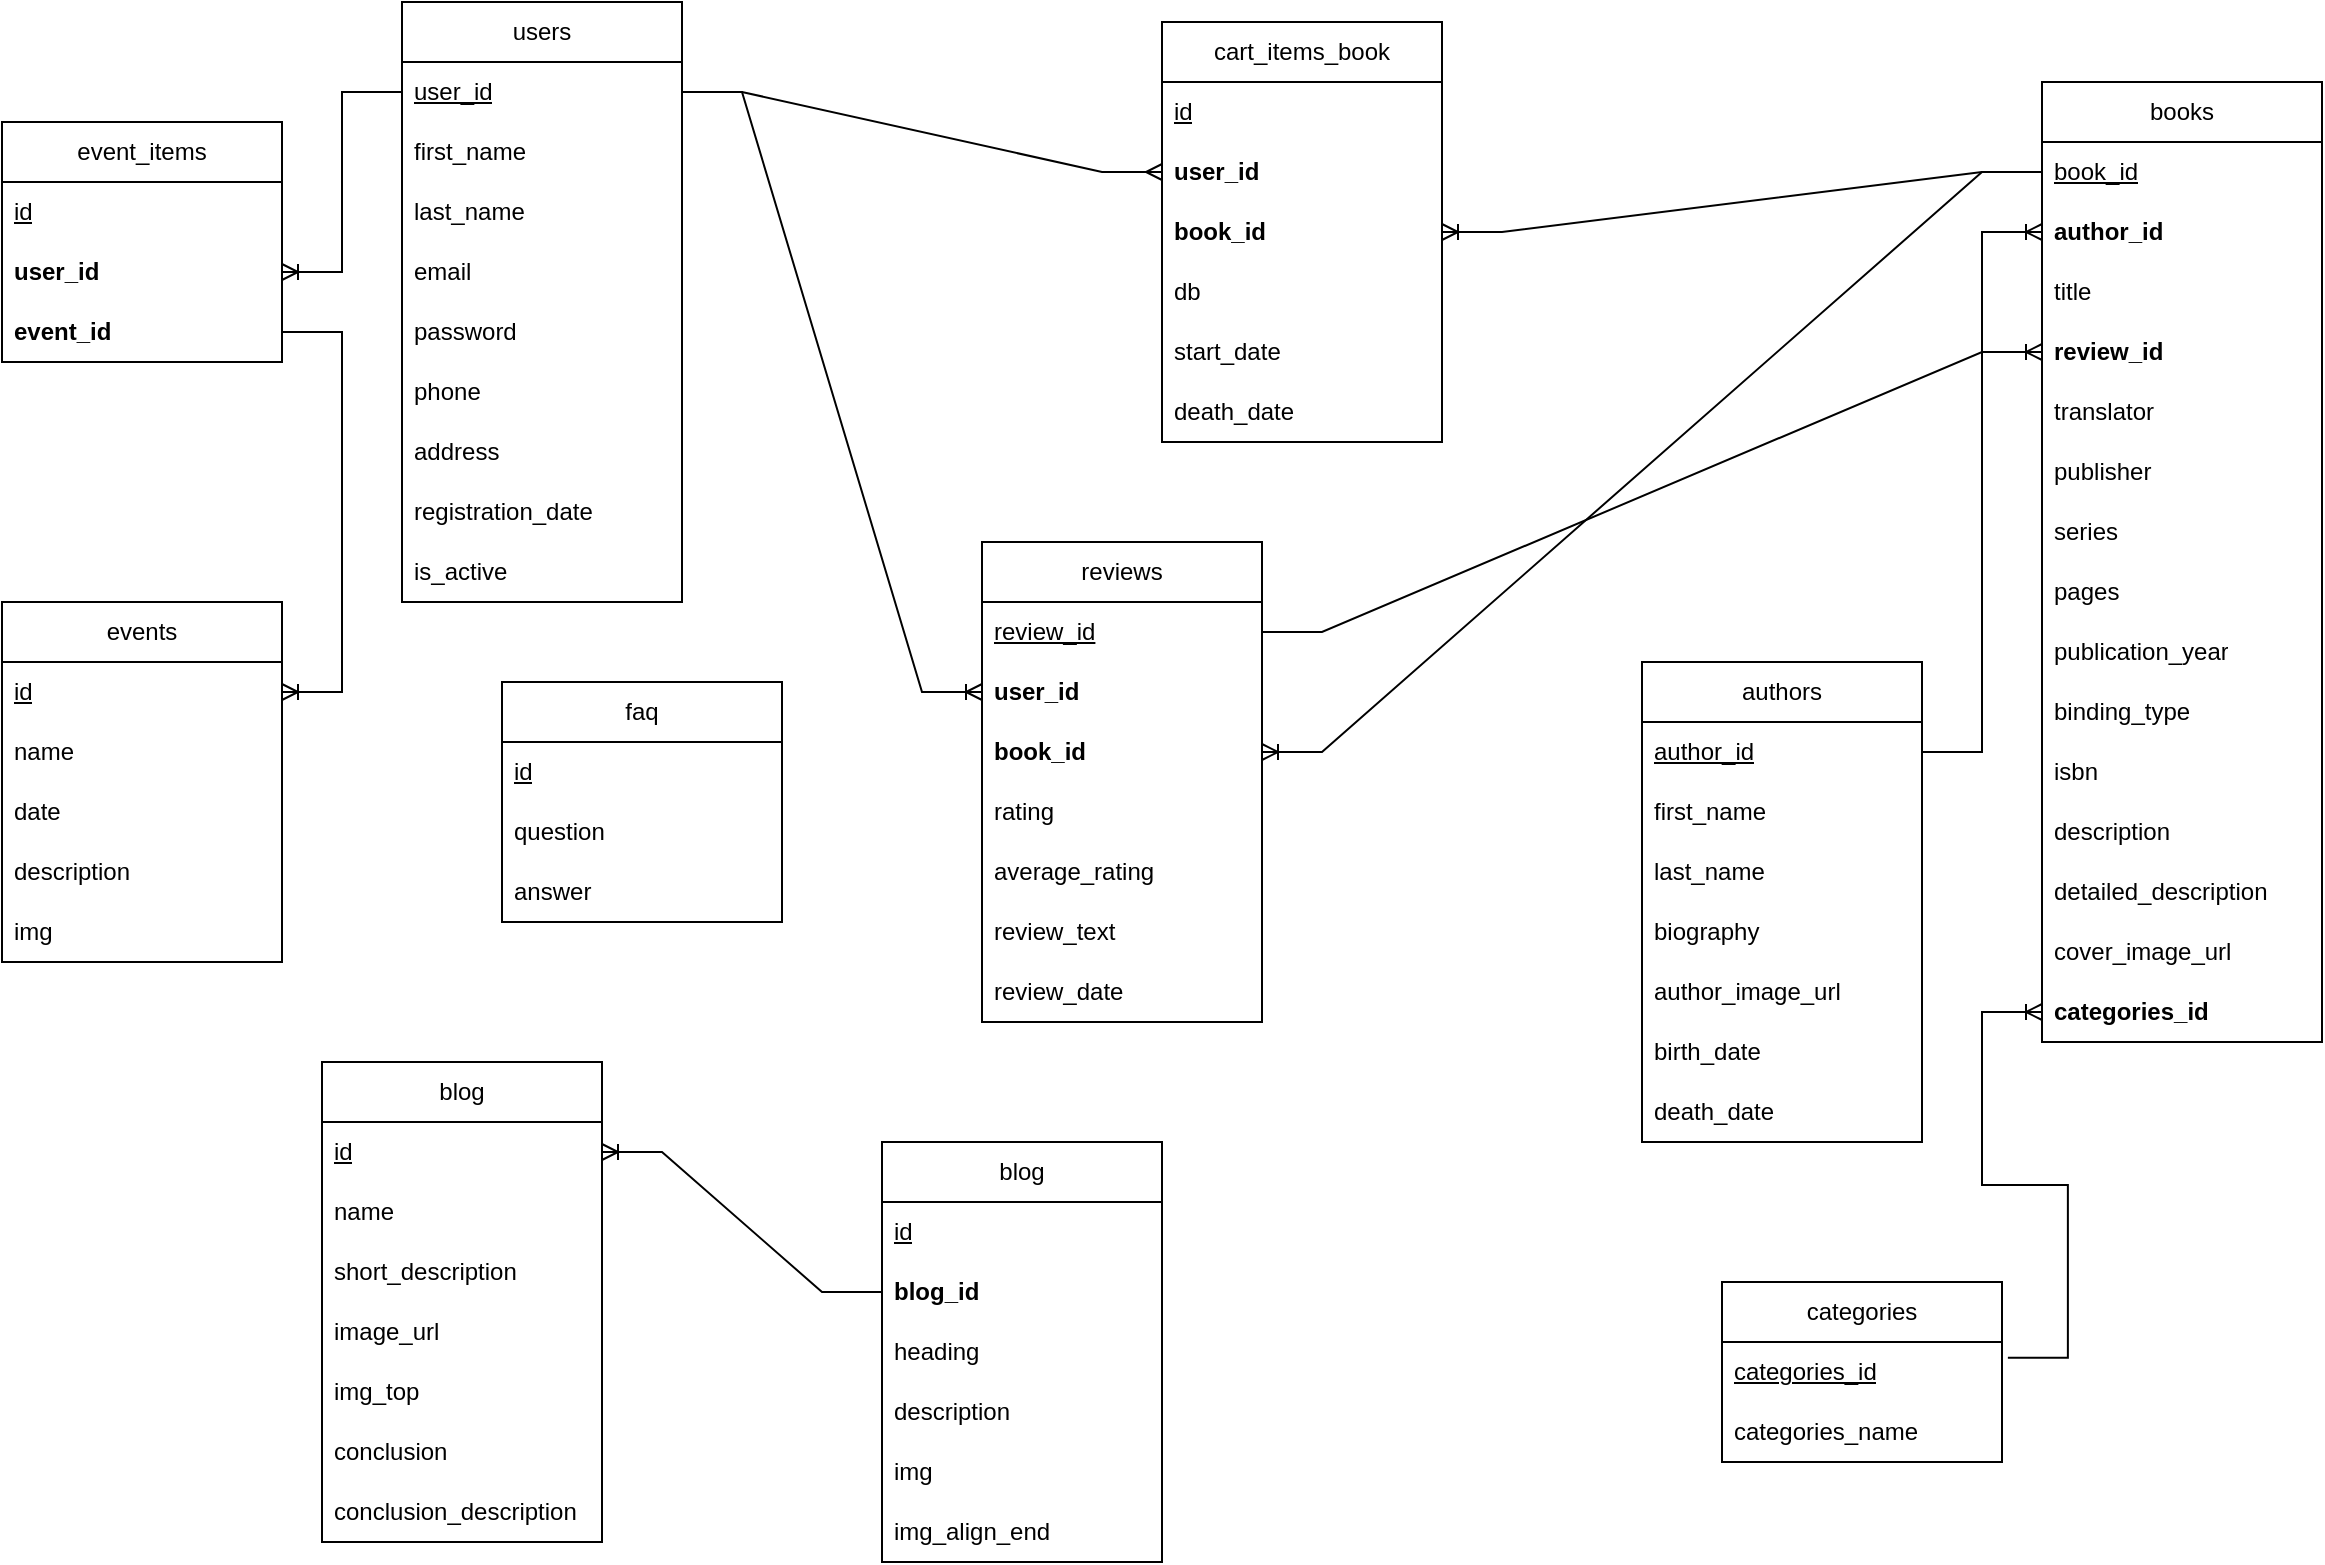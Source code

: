 <mxfile version="26.2.3">
  <diagram name="1 oldal" id="zUw-vPQNuhw-QlEtDPsN">
    <mxGraphModel dx="1428" dy="785" grid="1" gridSize="10" guides="1" tooltips="1" connect="1" arrows="1" fold="1" page="1" pageScale="1" pageWidth="827" pageHeight="1169" math="0" shadow="0">
      <root>
        <mxCell id="0" />
        <mxCell id="1" parent="0" />
        <mxCell id="bDRmpjjlMb7P_LOczH6O-1" value="users" style="swimlane;fontStyle=0;childLayout=stackLayout;horizontal=1;startSize=30;horizontalStack=0;resizeParent=1;resizeParentMax=0;resizeLast=0;collapsible=1;marginBottom=0;whiteSpace=wrap;html=1;" parent="1" vertex="1">
          <mxGeometry x="640" y="30" width="140" height="300" as="geometry" />
        </mxCell>
        <mxCell id="bDRmpjjlMb7P_LOczH6O-2" value="&lt;u&gt;user_id&lt;/u&gt;" style="text;strokeColor=none;fillColor=none;align=left;verticalAlign=middle;spacingLeft=4;spacingRight=4;overflow=hidden;points=[[0,0.5],[1,0.5]];portConstraint=eastwest;rotatable=0;whiteSpace=wrap;html=1;" parent="bDRmpjjlMb7P_LOczH6O-1" vertex="1">
          <mxGeometry y="30" width="140" height="30" as="geometry" />
        </mxCell>
        <mxCell id="bDRmpjjlMb7P_LOczH6O-3" value="first_name" style="text;strokeColor=none;fillColor=none;align=left;verticalAlign=middle;spacingLeft=4;spacingRight=4;overflow=hidden;points=[[0,0.5],[1,0.5]];portConstraint=eastwest;rotatable=0;whiteSpace=wrap;html=1;" parent="bDRmpjjlMb7P_LOczH6O-1" vertex="1">
          <mxGeometry y="60" width="140" height="30" as="geometry" />
        </mxCell>
        <mxCell id="bDRmpjjlMb7P_LOczH6O-5" value="last_name" style="text;strokeColor=none;fillColor=none;align=left;verticalAlign=middle;spacingLeft=4;spacingRight=4;overflow=hidden;points=[[0,0.5],[1,0.5]];portConstraint=eastwest;rotatable=0;whiteSpace=wrap;html=1;" parent="bDRmpjjlMb7P_LOczH6O-1" vertex="1">
          <mxGeometry y="90" width="140" height="30" as="geometry" />
        </mxCell>
        <mxCell id="bDRmpjjlMb7P_LOczH6O-6" value="email" style="text;strokeColor=none;fillColor=none;align=left;verticalAlign=middle;spacingLeft=4;spacingRight=4;overflow=hidden;points=[[0,0.5],[1,0.5]];portConstraint=eastwest;rotatable=0;whiteSpace=wrap;html=1;" parent="bDRmpjjlMb7P_LOczH6O-1" vertex="1">
          <mxGeometry y="120" width="140" height="30" as="geometry" />
        </mxCell>
        <mxCell id="bDRmpjjlMb7P_LOczH6O-8" value="password" style="text;strokeColor=none;fillColor=none;align=left;verticalAlign=middle;spacingLeft=4;spacingRight=4;overflow=hidden;points=[[0,0.5],[1,0.5]];portConstraint=eastwest;rotatable=0;whiteSpace=wrap;html=1;" parent="bDRmpjjlMb7P_LOczH6O-1" vertex="1">
          <mxGeometry y="150" width="140" height="30" as="geometry" />
        </mxCell>
        <mxCell id="bDRmpjjlMb7P_LOczH6O-7" value="phone" style="text;strokeColor=none;fillColor=none;align=left;verticalAlign=middle;spacingLeft=4;spacingRight=4;overflow=hidden;points=[[0,0.5],[1,0.5]];portConstraint=eastwest;rotatable=0;whiteSpace=wrap;html=1;" parent="bDRmpjjlMb7P_LOczH6O-1" vertex="1">
          <mxGeometry y="180" width="140" height="30" as="geometry" />
        </mxCell>
        <mxCell id="bDRmpjjlMb7P_LOczH6O-9" value="address" style="text;strokeColor=none;fillColor=none;align=left;verticalAlign=middle;spacingLeft=4;spacingRight=4;overflow=hidden;points=[[0,0.5],[1,0.5]];portConstraint=eastwest;rotatable=0;whiteSpace=wrap;html=1;" parent="bDRmpjjlMb7P_LOczH6O-1" vertex="1">
          <mxGeometry y="210" width="140" height="30" as="geometry" />
        </mxCell>
        <mxCell id="bDRmpjjlMb7P_LOczH6O-10" value="registration_date" style="text;strokeColor=none;fillColor=none;align=left;verticalAlign=middle;spacingLeft=4;spacingRight=4;overflow=hidden;points=[[0,0.5],[1,0.5]];portConstraint=eastwest;rotatable=0;whiteSpace=wrap;html=1;" parent="bDRmpjjlMb7P_LOczH6O-1" vertex="1">
          <mxGeometry y="240" width="140" height="30" as="geometry" />
        </mxCell>
        <mxCell id="bDRmpjjlMb7P_LOczH6O-4" value="is_active" style="text;strokeColor=none;fillColor=none;align=left;verticalAlign=middle;spacingLeft=4;spacingRight=4;overflow=hidden;points=[[0,0.5],[1,0.5]];portConstraint=eastwest;rotatable=0;whiteSpace=wrap;html=1;" parent="bDRmpjjlMb7P_LOczH6O-1" vertex="1">
          <mxGeometry y="270" width="140" height="30" as="geometry" />
        </mxCell>
        <mxCell id="bDRmpjjlMb7P_LOczH6O-11" value="books" style="swimlane;fontStyle=0;childLayout=stackLayout;horizontal=1;startSize=30;horizontalStack=0;resizeParent=1;resizeParentMax=0;resizeLast=0;collapsible=1;marginBottom=0;whiteSpace=wrap;html=1;" parent="1" vertex="1">
          <mxGeometry x="1460" y="70" width="140" height="480" as="geometry" />
        </mxCell>
        <mxCell id="bDRmpjjlMb7P_LOczH6O-12" value="&lt;u&gt;book_id&lt;/u&gt;" style="text;strokeColor=none;fillColor=none;align=left;verticalAlign=middle;spacingLeft=4;spacingRight=4;overflow=hidden;points=[[0,0.5],[1,0.5]];portConstraint=eastwest;rotatable=0;whiteSpace=wrap;html=1;" parent="bDRmpjjlMb7P_LOczH6O-11" vertex="1">
          <mxGeometry y="30" width="140" height="30" as="geometry" />
        </mxCell>
        <mxCell id="bDRmpjjlMb7P_LOczH6O-15" value="&lt;b&gt;author_id&lt;/b&gt;" style="text;strokeColor=none;fillColor=none;align=left;verticalAlign=middle;spacingLeft=4;spacingRight=4;overflow=hidden;points=[[0,0.5],[1,0.5]];portConstraint=eastwest;rotatable=0;whiteSpace=wrap;html=1;" parent="bDRmpjjlMb7P_LOczH6O-11" vertex="1">
          <mxGeometry y="60" width="140" height="30" as="geometry" />
        </mxCell>
        <mxCell id="bDRmpjjlMb7P_LOczH6O-13" value="title" style="text;strokeColor=none;fillColor=none;align=left;verticalAlign=middle;spacingLeft=4;spacingRight=4;overflow=hidden;points=[[0,0.5],[1,0.5]];portConstraint=eastwest;rotatable=0;whiteSpace=wrap;html=1;" parent="bDRmpjjlMb7P_LOczH6O-11" vertex="1">
          <mxGeometry y="90" width="140" height="30" as="geometry" />
        </mxCell>
        <mxCell id="xTXy_P6LTEj1vWwflOSm-33" value="&lt;b&gt;review_id&lt;/b&gt;" style="text;strokeColor=none;fillColor=none;align=left;verticalAlign=middle;spacingLeft=4;spacingRight=4;overflow=hidden;points=[[0,0.5],[1,0.5]];portConstraint=eastwest;rotatable=0;whiteSpace=wrap;html=1;" parent="bDRmpjjlMb7P_LOczH6O-11" vertex="1">
          <mxGeometry y="120" width="140" height="30" as="geometry" />
        </mxCell>
        <mxCell id="bDRmpjjlMb7P_LOczH6O-18" value="translator" style="text;strokeColor=none;fillColor=none;align=left;verticalAlign=middle;spacingLeft=4;spacingRight=4;overflow=hidden;points=[[0,0.5],[1,0.5]];portConstraint=eastwest;rotatable=0;whiteSpace=wrap;html=1;" parent="bDRmpjjlMb7P_LOczH6O-11" vertex="1">
          <mxGeometry y="150" width="140" height="30" as="geometry" />
        </mxCell>
        <mxCell id="bDRmpjjlMb7P_LOczH6O-21" value="publisher" style="text;strokeColor=none;fillColor=none;align=left;verticalAlign=middle;spacingLeft=4;spacingRight=4;overflow=hidden;points=[[0,0.5],[1,0.5]];portConstraint=eastwest;rotatable=0;whiteSpace=wrap;html=1;" parent="bDRmpjjlMb7P_LOczH6O-11" vertex="1">
          <mxGeometry y="180" width="140" height="30" as="geometry" />
        </mxCell>
        <mxCell id="bDRmpjjlMb7P_LOczH6O-23" value="series" style="text;strokeColor=none;fillColor=none;align=left;verticalAlign=middle;spacingLeft=4;spacingRight=4;overflow=hidden;points=[[0,0.5],[1,0.5]];portConstraint=eastwest;rotatable=0;whiteSpace=wrap;html=1;" parent="bDRmpjjlMb7P_LOczH6O-11" vertex="1">
          <mxGeometry y="210" width="140" height="30" as="geometry" />
        </mxCell>
        <mxCell id="bDRmpjjlMb7P_LOczH6O-24" value="pages" style="text;strokeColor=none;fillColor=none;align=left;verticalAlign=middle;spacingLeft=4;spacingRight=4;overflow=hidden;points=[[0,0.5],[1,0.5]];portConstraint=eastwest;rotatable=0;whiteSpace=wrap;html=1;" parent="bDRmpjjlMb7P_LOczH6O-11" vertex="1">
          <mxGeometry y="240" width="140" height="30" as="geometry" />
        </mxCell>
        <mxCell id="bDRmpjjlMb7P_LOczH6O-27" value="publication_year" style="text;strokeColor=none;fillColor=none;align=left;verticalAlign=middle;spacingLeft=4;spacingRight=4;overflow=hidden;points=[[0,0.5],[1,0.5]];portConstraint=eastwest;rotatable=0;whiteSpace=wrap;html=1;" parent="bDRmpjjlMb7P_LOczH6O-11" vertex="1">
          <mxGeometry y="270" width="140" height="30" as="geometry" />
        </mxCell>
        <mxCell id="bDRmpjjlMb7P_LOczH6O-28" value="binding_type" style="text;strokeColor=none;fillColor=none;align=left;verticalAlign=middle;spacingLeft=4;spacingRight=4;overflow=hidden;points=[[0,0.5],[1,0.5]];portConstraint=eastwest;rotatable=0;whiteSpace=wrap;html=1;" parent="bDRmpjjlMb7P_LOczH6O-11" vertex="1">
          <mxGeometry y="300" width="140" height="30" as="geometry" />
        </mxCell>
        <mxCell id="bDRmpjjlMb7P_LOczH6O-26" value="isbn" style="text;strokeColor=none;fillColor=none;align=left;verticalAlign=middle;spacingLeft=4;spacingRight=4;overflow=hidden;points=[[0,0.5],[1,0.5]];portConstraint=eastwest;rotatable=0;whiteSpace=wrap;html=1;" parent="bDRmpjjlMb7P_LOczH6O-11" vertex="1">
          <mxGeometry y="330" width="140" height="30" as="geometry" />
        </mxCell>
        <mxCell id="bDRmpjjlMb7P_LOczH6O-25" value="description" style="text;strokeColor=none;fillColor=none;align=left;verticalAlign=middle;spacingLeft=4;spacingRight=4;overflow=hidden;points=[[0,0.5],[1,0.5]];portConstraint=eastwest;rotatable=0;whiteSpace=wrap;html=1;" parent="bDRmpjjlMb7P_LOczH6O-11" vertex="1">
          <mxGeometry y="360" width="140" height="30" as="geometry" />
        </mxCell>
        <mxCell id="bDRmpjjlMb7P_LOczH6O-22" value="detailed_description" style="text;strokeColor=none;fillColor=none;align=left;verticalAlign=middle;spacingLeft=4;spacingRight=4;overflow=hidden;points=[[0,0.5],[1,0.5]];portConstraint=eastwest;rotatable=0;whiteSpace=wrap;html=1;" parent="bDRmpjjlMb7P_LOczH6O-11" vertex="1">
          <mxGeometry y="390" width="140" height="30" as="geometry" />
        </mxCell>
        <mxCell id="bDRmpjjlMb7P_LOczH6O-19" value="cover_image_url" style="text;strokeColor=none;fillColor=none;align=left;verticalAlign=middle;spacingLeft=4;spacingRight=4;overflow=hidden;points=[[0,0.5],[1,0.5]];portConstraint=eastwest;rotatable=0;whiteSpace=wrap;html=1;" parent="bDRmpjjlMb7P_LOczH6O-11" vertex="1">
          <mxGeometry y="420" width="140" height="30" as="geometry" />
        </mxCell>
        <mxCell id="bDRmpjjlMb7P_LOczH6O-67" value="&lt;b&gt;categories_id&lt;/b&gt;" style="text;strokeColor=none;fillColor=none;align=left;verticalAlign=middle;spacingLeft=4;spacingRight=4;overflow=hidden;points=[[0,0.5],[1,0.5]];portConstraint=eastwest;rotatable=0;whiteSpace=wrap;html=1;" parent="bDRmpjjlMb7P_LOczH6O-11" vertex="1">
          <mxGeometry y="450" width="140" height="30" as="geometry" />
        </mxCell>
        <mxCell id="bDRmpjjlMb7P_LOczH6O-29" value="authors" style="swimlane;fontStyle=0;childLayout=stackLayout;horizontal=1;startSize=30;horizontalStack=0;resizeParent=1;resizeParentMax=0;resizeLast=0;collapsible=1;marginBottom=0;whiteSpace=wrap;html=1;" parent="1" vertex="1">
          <mxGeometry x="1260" y="360" width="140" height="240" as="geometry" />
        </mxCell>
        <mxCell id="bDRmpjjlMb7P_LOczH6O-30" value="&lt;u&gt;author_id&lt;/u&gt;" style="text;strokeColor=none;fillColor=none;align=left;verticalAlign=middle;spacingLeft=4;spacingRight=4;overflow=hidden;points=[[0,0.5],[1,0.5]];portConstraint=eastwest;rotatable=0;whiteSpace=wrap;html=1;" parent="bDRmpjjlMb7P_LOczH6O-29" vertex="1">
          <mxGeometry y="30" width="140" height="30" as="geometry" />
        </mxCell>
        <mxCell id="bDRmpjjlMb7P_LOczH6O-31" value="first_name" style="text;strokeColor=none;fillColor=none;align=left;verticalAlign=middle;spacingLeft=4;spacingRight=4;overflow=hidden;points=[[0,0.5],[1,0.5]];portConstraint=eastwest;rotatable=0;whiteSpace=wrap;html=1;" parent="bDRmpjjlMb7P_LOczH6O-29" vertex="1">
          <mxGeometry y="60" width="140" height="30" as="geometry" />
        </mxCell>
        <mxCell id="bDRmpjjlMb7P_LOczH6O-34" value="last_name" style="text;strokeColor=none;fillColor=none;align=left;verticalAlign=middle;spacingLeft=4;spacingRight=4;overflow=hidden;points=[[0,0.5],[1,0.5]];portConstraint=eastwest;rotatable=0;whiteSpace=wrap;html=1;" parent="bDRmpjjlMb7P_LOczH6O-29" vertex="1">
          <mxGeometry y="90" width="140" height="30" as="geometry" />
        </mxCell>
        <mxCell id="bDRmpjjlMb7P_LOczH6O-35" value="biography" style="text;strokeColor=none;fillColor=none;align=left;verticalAlign=middle;spacingLeft=4;spacingRight=4;overflow=hidden;points=[[0,0.5],[1,0.5]];portConstraint=eastwest;rotatable=0;whiteSpace=wrap;html=1;" parent="bDRmpjjlMb7P_LOczH6O-29" vertex="1">
          <mxGeometry y="120" width="140" height="30" as="geometry" />
        </mxCell>
        <mxCell id="lyXLFF5qmovzydQiGl_p-2" value="author_image_url" style="text;strokeColor=none;fillColor=none;align=left;verticalAlign=middle;spacingLeft=4;spacingRight=4;overflow=hidden;points=[[0,0.5],[1,0.5]];portConstraint=eastwest;rotatable=0;whiteSpace=wrap;html=1;" vertex="1" parent="bDRmpjjlMb7P_LOczH6O-29">
          <mxGeometry y="150" width="140" height="30" as="geometry" />
        </mxCell>
        <mxCell id="bDRmpjjlMb7P_LOczH6O-33" value="birth_date" style="text;strokeColor=none;fillColor=none;align=left;verticalAlign=middle;spacingLeft=4;spacingRight=4;overflow=hidden;points=[[0,0.5],[1,0.5]];portConstraint=eastwest;rotatable=0;whiteSpace=wrap;html=1;" parent="bDRmpjjlMb7P_LOczH6O-29" vertex="1">
          <mxGeometry y="180" width="140" height="30" as="geometry" />
        </mxCell>
        <mxCell id="bDRmpjjlMb7P_LOczH6O-32" value="death_date" style="text;strokeColor=none;fillColor=none;align=left;verticalAlign=middle;spacingLeft=4;spacingRight=4;overflow=hidden;points=[[0,0.5],[1,0.5]];portConstraint=eastwest;rotatable=0;whiteSpace=wrap;html=1;" parent="bDRmpjjlMb7P_LOczH6O-29" vertex="1">
          <mxGeometry y="210" width="140" height="30" as="geometry" />
        </mxCell>
        <mxCell id="bDRmpjjlMb7P_LOczH6O-43" value="cart_items_book" style="swimlane;fontStyle=0;childLayout=stackLayout;horizontal=1;startSize=30;horizontalStack=0;resizeParent=1;resizeParentMax=0;resizeLast=0;collapsible=1;marginBottom=0;whiteSpace=wrap;html=1;" parent="1" vertex="1">
          <mxGeometry x="1020" y="40" width="140" height="210" as="geometry" />
        </mxCell>
        <mxCell id="NowGl2n-BBD0fSnw0xa5-1" value="&lt;u&gt;id&lt;/u&gt;" style="text;strokeColor=none;fillColor=none;align=left;verticalAlign=middle;spacingLeft=4;spacingRight=4;overflow=hidden;points=[[0,0.5],[1,0.5]];portConstraint=eastwest;rotatable=0;whiteSpace=wrap;html=1;" parent="bDRmpjjlMb7P_LOczH6O-43" vertex="1">
          <mxGeometry y="30" width="140" height="30" as="geometry" />
        </mxCell>
        <mxCell id="lyXLFF5qmovzydQiGl_p-5" value="&lt;b&gt;user_id&lt;/b&gt;" style="text;strokeColor=none;fillColor=none;align=left;verticalAlign=middle;spacingLeft=4;spacingRight=4;overflow=hidden;points=[[0,0.5],[1,0.5]];portConstraint=eastwest;rotatable=0;whiteSpace=wrap;html=1;" vertex="1" parent="bDRmpjjlMb7P_LOczH6O-43">
          <mxGeometry y="60" width="140" height="30" as="geometry" />
        </mxCell>
        <mxCell id="bDRmpjjlMb7P_LOczH6O-46" value="&lt;b&gt;book_id&lt;/b&gt;" style="text;strokeColor=none;fillColor=none;align=left;verticalAlign=middle;spacingLeft=4;spacingRight=4;overflow=hidden;points=[[0,0.5],[1,0.5]];portConstraint=eastwest;rotatable=0;whiteSpace=wrap;html=1;" parent="bDRmpjjlMb7P_LOczH6O-43" vertex="1">
          <mxGeometry y="90" width="140" height="30" as="geometry" />
        </mxCell>
        <mxCell id="bDRmpjjlMb7P_LOczH6O-66" value="db" style="text;strokeColor=none;fillColor=none;align=left;verticalAlign=middle;spacingLeft=4;spacingRight=4;overflow=hidden;points=[[0,0.5],[1,0.5]];portConstraint=eastwest;rotatable=0;whiteSpace=wrap;html=1;" parent="bDRmpjjlMb7P_LOczH6O-43" vertex="1">
          <mxGeometry y="120" width="140" height="30" as="geometry" />
        </mxCell>
        <mxCell id="lyXLFF5qmovzydQiGl_p-3" value="start_date" style="text;strokeColor=none;fillColor=none;align=left;verticalAlign=middle;spacingLeft=4;spacingRight=4;overflow=hidden;points=[[0,0.5],[1,0.5]];portConstraint=eastwest;rotatable=0;whiteSpace=wrap;html=1;" vertex="1" parent="bDRmpjjlMb7P_LOczH6O-43">
          <mxGeometry y="150" width="140" height="30" as="geometry" />
        </mxCell>
        <mxCell id="lyXLFF5qmovzydQiGl_p-4" value="death_date" style="text;strokeColor=none;fillColor=none;align=left;verticalAlign=middle;spacingLeft=4;spacingRight=4;overflow=hidden;points=[[0,0.5],[1,0.5]];portConstraint=eastwest;rotatable=0;whiteSpace=wrap;html=1;" vertex="1" parent="bDRmpjjlMb7P_LOczH6O-43">
          <mxGeometry y="180" width="140" height="30" as="geometry" />
        </mxCell>
        <mxCell id="bDRmpjjlMb7P_LOczH6O-52" value="reviews" style="swimlane;fontStyle=0;childLayout=stackLayout;horizontal=1;startSize=30;horizontalStack=0;resizeParent=1;resizeParentMax=0;resizeLast=0;collapsible=1;marginBottom=0;whiteSpace=wrap;html=1;" parent="1" vertex="1">
          <mxGeometry x="930" y="300" width="140" height="240" as="geometry" />
        </mxCell>
        <mxCell id="bDRmpjjlMb7P_LOczH6O-53" value="&lt;u&gt;review_id&lt;/u&gt;" style="text;strokeColor=none;fillColor=none;align=left;verticalAlign=middle;spacingLeft=4;spacingRight=4;overflow=hidden;points=[[0,0.5],[1,0.5]];portConstraint=eastwest;rotatable=0;whiteSpace=wrap;html=1;" parent="bDRmpjjlMb7P_LOczH6O-52" vertex="1">
          <mxGeometry y="30" width="140" height="30" as="geometry" />
        </mxCell>
        <mxCell id="bDRmpjjlMb7P_LOczH6O-55" value="&lt;b&gt;user_id&lt;/b&gt;" style="text;strokeColor=none;fillColor=none;align=left;verticalAlign=middle;spacingLeft=4;spacingRight=4;overflow=hidden;points=[[0,0.5],[1,0.5]];portConstraint=eastwest;rotatable=0;whiteSpace=wrap;html=1;" parent="bDRmpjjlMb7P_LOczH6O-52" vertex="1">
          <mxGeometry y="60" width="140" height="30" as="geometry" />
        </mxCell>
        <mxCell id="bDRmpjjlMb7P_LOczH6O-54" value="&lt;b&gt;book_id&lt;/b&gt;" style="text;strokeColor=none;fillColor=none;align=left;verticalAlign=middle;spacingLeft=4;spacingRight=4;overflow=hidden;points=[[0,0.5],[1,0.5]];portConstraint=eastwest;rotatable=0;whiteSpace=wrap;html=1;" parent="bDRmpjjlMb7P_LOczH6O-52" vertex="1">
          <mxGeometry y="90" width="140" height="30" as="geometry" />
        </mxCell>
        <mxCell id="bDRmpjjlMb7P_LOczH6O-57" value="rating" style="text;strokeColor=none;fillColor=none;align=left;verticalAlign=middle;spacingLeft=4;spacingRight=4;overflow=hidden;points=[[0,0.5],[1,0.5]];portConstraint=eastwest;rotatable=0;whiteSpace=wrap;html=1;" parent="bDRmpjjlMb7P_LOczH6O-52" vertex="1">
          <mxGeometry y="120" width="140" height="30" as="geometry" />
        </mxCell>
        <mxCell id="bDRmpjjlMb7P_LOczH6O-17" value="average_rating" style="text;strokeColor=none;fillColor=none;align=left;verticalAlign=middle;spacingLeft=4;spacingRight=4;overflow=hidden;points=[[0,0.5],[1,0.5]];portConstraint=eastwest;rotatable=0;whiteSpace=wrap;html=1;" parent="bDRmpjjlMb7P_LOczH6O-52" vertex="1">
          <mxGeometry y="150" width="140" height="30" as="geometry" />
        </mxCell>
        <mxCell id="bDRmpjjlMb7P_LOczH6O-58" value="review_text" style="text;strokeColor=none;fillColor=none;align=left;verticalAlign=middle;spacingLeft=4;spacingRight=4;overflow=hidden;points=[[0,0.5],[1,0.5]];portConstraint=eastwest;rotatable=0;whiteSpace=wrap;html=1;" parent="bDRmpjjlMb7P_LOczH6O-52" vertex="1">
          <mxGeometry y="180" width="140" height="30" as="geometry" />
        </mxCell>
        <mxCell id="bDRmpjjlMb7P_LOczH6O-56" value="review_date" style="text;strokeColor=none;fillColor=none;align=left;verticalAlign=middle;spacingLeft=4;spacingRight=4;overflow=hidden;points=[[0,0.5],[1,0.5]];portConstraint=eastwest;rotatable=0;whiteSpace=wrap;html=1;" parent="bDRmpjjlMb7P_LOczH6O-52" vertex="1">
          <mxGeometry y="210" width="140" height="30" as="geometry" />
        </mxCell>
        <mxCell id="bDRmpjjlMb7P_LOczH6O-68" value="categories" style="swimlane;fontStyle=0;childLayout=stackLayout;horizontal=1;startSize=30;horizontalStack=0;resizeParent=1;resizeParentMax=0;resizeLast=0;collapsible=1;marginBottom=0;whiteSpace=wrap;html=1;" parent="1" vertex="1">
          <mxGeometry x="1300" y="670" width="140" height="90" as="geometry" />
        </mxCell>
        <mxCell id="bDRmpjjlMb7P_LOczH6O-69" value="&lt;u&gt;categories_id&lt;/u&gt;" style="text;strokeColor=none;fillColor=none;align=left;verticalAlign=middle;spacingLeft=4;spacingRight=4;overflow=hidden;points=[[0,0.5],[1,0.5]];portConstraint=eastwest;rotatable=0;whiteSpace=wrap;html=1;" parent="bDRmpjjlMb7P_LOczH6O-68" vertex="1">
          <mxGeometry y="30" width="140" height="30" as="geometry" />
        </mxCell>
        <mxCell id="bDRmpjjlMb7P_LOczH6O-70" value="categories_name" style="text;strokeColor=none;fillColor=none;align=left;verticalAlign=middle;spacingLeft=4;spacingRight=4;overflow=hidden;points=[[0,0.5],[1,0.5]];portConstraint=eastwest;rotatable=0;whiteSpace=wrap;html=1;" parent="bDRmpjjlMb7P_LOczH6O-68" vertex="1">
          <mxGeometry y="60" width="140" height="30" as="geometry" />
        </mxCell>
        <mxCell id="xTXy_P6LTEj1vWwflOSm-25" value="" style="edgeStyle=entityRelationEdgeStyle;fontSize=12;html=1;endArrow=ERoneToMany;rounded=0;exitX=1;exitY=0.5;exitDx=0;exitDy=0;entryX=0;entryY=0.5;entryDx=0;entryDy=0;" parent="1" source="bDRmpjjlMb7P_LOczH6O-2" target="bDRmpjjlMb7P_LOczH6O-55" edge="1">
          <mxGeometry width="100" height="100" relative="1" as="geometry">
            <mxPoint x="850" y="400" as="sourcePoint" />
            <mxPoint x="820" y="260" as="targetPoint" />
          </mxGeometry>
        </mxCell>
        <mxCell id="xTXy_P6LTEj1vWwflOSm-28" value="" style="edgeStyle=entityRelationEdgeStyle;fontSize=12;html=1;endArrow=ERoneToMany;rounded=0;exitX=0;exitY=0.5;exitDx=0;exitDy=0;entryX=1;entryY=0.5;entryDx=0;entryDy=0;" parent="1" source="bDRmpjjlMb7P_LOczH6O-12" target="bDRmpjjlMb7P_LOczH6O-46" edge="1">
          <mxGeometry width="100" height="100" relative="1" as="geometry">
            <mxPoint x="850" y="400" as="sourcePoint" />
            <mxPoint x="950" y="300" as="targetPoint" />
          </mxGeometry>
        </mxCell>
        <mxCell id="xTXy_P6LTEj1vWwflOSm-30" value="" style="edgeStyle=entityRelationEdgeStyle;fontSize=12;html=1;endArrow=ERoneToMany;rounded=0;exitX=0;exitY=0.5;exitDx=0;exitDy=0;entryX=1;entryY=0.5;entryDx=0;entryDy=0;" parent="1" source="bDRmpjjlMb7P_LOczH6O-12" target="bDRmpjjlMb7P_LOczH6O-54" edge="1">
          <mxGeometry width="100" height="100" relative="1" as="geometry">
            <mxPoint x="850" y="400" as="sourcePoint" />
            <mxPoint x="950" y="300" as="targetPoint" />
          </mxGeometry>
        </mxCell>
        <mxCell id="xTXy_P6LTEj1vWwflOSm-31" value="" style="edgeStyle=entityRelationEdgeStyle;fontSize=12;html=1;endArrow=ERoneToMany;rounded=0;exitX=1.021;exitY=0.263;exitDx=0;exitDy=0;exitPerimeter=0;entryX=0;entryY=0.5;entryDx=0;entryDy=0;" parent="1" source="bDRmpjjlMb7P_LOczH6O-69" target="bDRmpjjlMb7P_LOczH6O-67" edge="1">
          <mxGeometry width="100" height="100" relative="1" as="geometry">
            <mxPoint x="850" y="410" as="sourcePoint" />
            <mxPoint x="950" y="310" as="targetPoint" />
          </mxGeometry>
        </mxCell>
        <mxCell id="xTXy_P6LTEj1vWwflOSm-32" value="" style="edgeStyle=entityRelationEdgeStyle;fontSize=12;html=1;endArrow=ERoneToMany;rounded=0;exitX=1;exitY=0.5;exitDx=0;exitDy=0;entryX=0;entryY=0.5;entryDx=0;entryDy=0;" parent="1" source="bDRmpjjlMb7P_LOczH6O-30" target="bDRmpjjlMb7P_LOczH6O-15" edge="1">
          <mxGeometry width="100" height="100" relative="1" as="geometry">
            <mxPoint x="850" y="410" as="sourcePoint" />
            <mxPoint x="950" y="310" as="targetPoint" />
          </mxGeometry>
        </mxCell>
        <mxCell id="xTXy_P6LTEj1vWwflOSm-34" value="" style="edgeStyle=entityRelationEdgeStyle;fontSize=12;html=1;endArrow=ERoneToMany;rounded=0;exitX=1;exitY=0.5;exitDx=0;exitDy=0;" parent="1" source="bDRmpjjlMb7P_LOczH6O-53" target="xTXy_P6LTEj1vWwflOSm-33" edge="1">
          <mxGeometry width="100" height="100" relative="1" as="geometry">
            <mxPoint x="850" y="530" as="sourcePoint" />
            <mxPoint x="950" y="430" as="targetPoint" />
          </mxGeometry>
        </mxCell>
        <mxCell id="xTXy_P6LTEj1vWwflOSm-36" value="" style="edgeStyle=entityRelationEdgeStyle;fontSize=12;html=1;endArrow=ERoneToMany;rounded=0;exitX=0;exitY=0.5;exitDx=0;exitDy=0;entryX=1;entryY=0.5;entryDx=0;entryDy=0;" parent="1" source="bDRmpjjlMb7P_LOczH6O-2" target="lyXLFF5qmovzydQiGl_p-14" edge="1">
          <mxGeometry width="100" height="100" relative="1" as="geometry">
            <mxPoint x="840" y="510" as="sourcePoint" />
            <mxPoint x="940" y="410" as="targetPoint" />
          </mxGeometry>
        </mxCell>
        <mxCell id="NowGl2n-BBD0fSnw0xa5-2" value="" style="edgeStyle=entityRelationEdgeStyle;fontSize=12;html=1;endArrow=ERmany;rounded=0;entryX=0;entryY=0.5;entryDx=0;entryDy=0;exitX=1;exitY=0.5;exitDx=0;exitDy=0;" parent="1" source="bDRmpjjlMb7P_LOczH6O-2" target="lyXLFF5qmovzydQiGl_p-5" edge="1">
          <mxGeometry width="100" height="100" relative="1" as="geometry">
            <mxPoint x="960" y="370" as="sourcePoint" />
            <mxPoint x="1200" y="400" as="targetPoint" />
            <Array as="points">
              <mxPoint x="1020" y="350" />
            </Array>
          </mxGeometry>
        </mxCell>
        <mxCell id="lyXLFF5qmovzydQiGl_p-6" value="events" style="swimlane;fontStyle=0;childLayout=stackLayout;horizontal=1;startSize=30;horizontalStack=0;resizeParent=1;resizeParentMax=0;resizeLast=0;collapsible=1;marginBottom=0;whiteSpace=wrap;html=1;" vertex="1" parent="1">
          <mxGeometry x="440" y="330" width="140" height="180" as="geometry" />
        </mxCell>
        <mxCell id="lyXLFF5qmovzydQiGl_p-7" value="&lt;u&gt;id&lt;/u&gt;" style="text;strokeColor=none;fillColor=none;align=left;verticalAlign=middle;spacingLeft=4;spacingRight=4;overflow=hidden;points=[[0,0.5],[1,0.5]];portConstraint=eastwest;rotatable=0;whiteSpace=wrap;html=1;" vertex="1" parent="lyXLFF5qmovzydQiGl_p-6">
          <mxGeometry y="30" width="140" height="30" as="geometry" />
        </mxCell>
        <mxCell id="lyXLFF5qmovzydQiGl_p-8" value="name" style="text;strokeColor=none;fillColor=none;align=left;verticalAlign=middle;spacingLeft=4;spacingRight=4;overflow=hidden;points=[[0,0.5],[1,0.5]];portConstraint=eastwest;rotatable=0;whiteSpace=wrap;html=1;" vertex="1" parent="lyXLFF5qmovzydQiGl_p-6">
          <mxGeometry y="60" width="140" height="30" as="geometry" />
        </mxCell>
        <mxCell id="lyXLFF5qmovzydQiGl_p-11" value="date" style="text;strokeColor=none;fillColor=none;align=left;verticalAlign=middle;spacingLeft=4;spacingRight=4;overflow=hidden;points=[[0,0.5],[1,0.5]];portConstraint=eastwest;rotatable=0;whiteSpace=wrap;html=1;" vertex="1" parent="lyXLFF5qmovzydQiGl_p-6">
          <mxGeometry y="90" width="140" height="30" as="geometry" />
        </mxCell>
        <mxCell id="lyXLFF5qmovzydQiGl_p-10" value="description" style="text;strokeColor=none;fillColor=none;align=left;verticalAlign=middle;spacingLeft=4;spacingRight=4;overflow=hidden;points=[[0,0.5],[1,0.5]];portConstraint=eastwest;rotatable=0;whiteSpace=wrap;html=1;" vertex="1" parent="lyXLFF5qmovzydQiGl_p-6">
          <mxGeometry y="120" width="140" height="30" as="geometry" />
        </mxCell>
        <mxCell id="lyXLFF5qmovzydQiGl_p-9" value="img" style="text;strokeColor=none;fillColor=none;align=left;verticalAlign=middle;spacingLeft=4;spacingRight=4;overflow=hidden;points=[[0,0.5],[1,0.5]];portConstraint=eastwest;rotatable=0;whiteSpace=wrap;html=1;" vertex="1" parent="lyXLFF5qmovzydQiGl_p-6">
          <mxGeometry y="150" width="140" height="30" as="geometry" />
        </mxCell>
        <mxCell id="lyXLFF5qmovzydQiGl_p-12" value="event_items" style="swimlane;fontStyle=0;childLayout=stackLayout;horizontal=1;startSize=30;horizontalStack=0;resizeParent=1;resizeParentMax=0;resizeLast=0;collapsible=1;marginBottom=0;whiteSpace=wrap;html=1;" vertex="1" parent="1">
          <mxGeometry x="440" y="90" width="140" height="120" as="geometry" />
        </mxCell>
        <mxCell id="lyXLFF5qmovzydQiGl_p-13" value="&lt;u&gt;id&lt;/u&gt;" style="text;strokeColor=none;fillColor=none;align=left;verticalAlign=middle;spacingLeft=4;spacingRight=4;overflow=hidden;points=[[0,0.5],[1,0.5]];portConstraint=eastwest;rotatable=0;whiteSpace=wrap;html=1;" vertex="1" parent="lyXLFF5qmovzydQiGl_p-12">
          <mxGeometry y="30" width="140" height="30" as="geometry" />
        </mxCell>
        <mxCell id="lyXLFF5qmovzydQiGl_p-14" value="&lt;b&gt;user_id&lt;/b&gt;" style="text;strokeColor=none;fillColor=none;align=left;verticalAlign=middle;spacingLeft=4;spacingRight=4;overflow=hidden;points=[[0,0.5],[1,0.5]];portConstraint=eastwest;rotatable=0;whiteSpace=wrap;html=1;" vertex="1" parent="lyXLFF5qmovzydQiGl_p-12">
          <mxGeometry y="60" width="140" height="30" as="geometry" />
        </mxCell>
        <mxCell id="lyXLFF5qmovzydQiGl_p-15" value="&lt;b&gt;event_id&lt;/b&gt;" style="text;strokeColor=none;fillColor=none;align=left;verticalAlign=middle;spacingLeft=4;spacingRight=4;overflow=hidden;points=[[0,0.5],[1,0.5]];portConstraint=eastwest;rotatable=0;whiteSpace=wrap;html=1;" vertex="1" parent="lyXLFF5qmovzydQiGl_p-12">
          <mxGeometry y="90" width="140" height="30" as="geometry" />
        </mxCell>
        <mxCell id="lyXLFF5qmovzydQiGl_p-16" value="" style="edgeStyle=entityRelationEdgeStyle;fontSize=12;html=1;endArrow=ERoneToMany;rounded=0;exitX=1;exitY=0.5;exitDx=0;exitDy=0;entryX=1;entryY=0.5;entryDx=0;entryDy=0;" edge="1" parent="1" source="lyXLFF5qmovzydQiGl_p-15" target="lyXLFF5qmovzydQiGl_p-7">
          <mxGeometry width="100" height="100" relative="1" as="geometry">
            <mxPoint x="700" y="375" as="sourcePoint" />
            <mxPoint x="640" y="465" as="targetPoint" />
            <Array as="points">
              <mxPoint x="670" y="440" />
            </Array>
          </mxGeometry>
        </mxCell>
        <mxCell id="lyXLFF5qmovzydQiGl_p-17" value="faq" style="swimlane;fontStyle=0;childLayout=stackLayout;horizontal=1;startSize=30;horizontalStack=0;resizeParent=1;resizeParentMax=0;resizeLast=0;collapsible=1;marginBottom=0;whiteSpace=wrap;html=1;" vertex="1" parent="1">
          <mxGeometry x="690" y="370" width="140" height="120" as="geometry" />
        </mxCell>
        <mxCell id="lyXLFF5qmovzydQiGl_p-18" value="&lt;u&gt;id&lt;/u&gt;" style="text;strokeColor=none;fillColor=none;align=left;verticalAlign=middle;spacingLeft=4;spacingRight=4;overflow=hidden;points=[[0,0.5],[1,0.5]];portConstraint=eastwest;rotatable=0;whiteSpace=wrap;html=1;" vertex="1" parent="lyXLFF5qmovzydQiGl_p-17">
          <mxGeometry y="30" width="140" height="30" as="geometry" />
        </mxCell>
        <mxCell id="lyXLFF5qmovzydQiGl_p-19" value="question" style="text;strokeColor=none;fillColor=none;align=left;verticalAlign=middle;spacingLeft=4;spacingRight=4;overflow=hidden;points=[[0,0.5],[1,0.5]];portConstraint=eastwest;rotatable=0;whiteSpace=wrap;html=1;" vertex="1" parent="lyXLFF5qmovzydQiGl_p-17">
          <mxGeometry y="60" width="140" height="30" as="geometry" />
        </mxCell>
        <mxCell id="lyXLFF5qmovzydQiGl_p-20" value="answer" style="text;strokeColor=none;fillColor=none;align=left;verticalAlign=middle;spacingLeft=4;spacingRight=4;overflow=hidden;points=[[0,0.5],[1,0.5]];portConstraint=eastwest;rotatable=0;whiteSpace=wrap;html=1;" vertex="1" parent="lyXLFF5qmovzydQiGl_p-17">
          <mxGeometry y="90" width="140" height="30" as="geometry" />
        </mxCell>
        <mxCell id="lyXLFF5qmovzydQiGl_p-21" value="blog" style="swimlane;fontStyle=0;childLayout=stackLayout;horizontal=1;startSize=30;horizontalStack=0;resizeParent=1;resizeParentMax=0;resizeLast=0;collapsible=1;marginBottom=0;whiteSpace=wrap;html=1;" vertex="1" parent="1">
          <mxGeometry x="600" y="560" width="140" height="240" as="geometry" />
        </mxCell>
        <mxCell id="lyXLFF5qmovzydQiGl_p-22" value="&lt;u&gt;id&lt;/u&gt;" style="text;strokeColor=none;fillColor=none;align=left;verticalAlign=middle;spacingLeft=4;spacingRight=4;overflow=hidden;points=[[0,0.5],[1,0.5]];portConstraint=eastwest;rotatable=0;whiteSpace=wrap;html=1;" vertex="1" parent="lyXLFF5qmovzydQiGl_p-21">
          <mxGeometry y="30" width="140" height="30" as="geometry" />
        </mxCell>
        <mxCell id="lyXLFF5qmovzydQiGl_p-23" value="name" style="text;strokeColor=none;fillColor=none;align=left;verticalAlign=middle;spacingLeft=4;spacingRight=4;overflow=hidden;points=[[0,0.5],[1,0.5]];portConstraint=eastwest;rotatable=0;whiteSpace=wrap;html=1;" vertex="1" parent="lyXLFF5qmovzydQiGl_p-21">
          <mxGeometry y="60" width="140" height="30" as="geometry" />
        </mxCell>
        <mxCell id="lyXLFF5qmovzydQiGl_p-24" value="short_description" style="text;strokeColor=none;fillColor=none;align=left;verticalAlign=middle;spacingLeft=4;spacingRight=4;overflow=hidden;points=[[0,0.5],[1,0.5]];portConstraint=eastwest;rotatable=0;whiteSpace=wrap;html=1;" vertex="1" parent="lyXLFF5qmovzydQiGl_p-21">
          <mxGeometry y="90" width="140" height="30" as="geometry" />
        </mxCell>
        <mxCell id="lyXLFF5qmovzydQiGl_p-25" value="image_url" style="text;strokeColor=none;fillColor=none;align=left;verticalAlign=middle;spacingLeft=4;spacingRight=4;overflow=hidden;points=[[0,0.5],[1,0.5]];portConstraint=eastwest;rotatable=0;whiteSpace=wrap;html=1;" vertex="1" parent="lyXLFF5qmovzydQiGl_p-21">
          <mxGeometry y="120" width="140" height="30" as="geometry" />
        </mxCell>
        <mxCell id="lyXLFF5qmovzydQiGl_p-26" value="img_top" style="text;strokeColor=none;fillColor=none;align=left;verticalAlign=middle;spacingLeft=4;spacingRight=4;overflow=hidden;points=[[0,0.5],[1,0.5]];portConstraint=eastwest;rotatable=0;whiteSpace=wrap;html=1;" vertex="1" parent="lyXLFF5qmovzydQiGl_p-21">
          <mxGeometry y="150" width="140" height="30" as="geometry" />
        </mxCell>
        <mxCell id="lyXLFF5qmovzydQiGl_p-27" value="conclusion" style="text;strokeColor=none;fillColor=none;align=left;verticalAlign=middle;spacingLeft=4;spacingRight=4;overflow=hidden;points=[[0,0.5],[1,0.5]];portConstraint=eastwest;rotatable=0;whiteSpace=wrap;html=1;" vertex="1" parent="lyXLFF5qmovzydQiGl_p-21">
          <mxGeometry y="180" width="140" height="30" as="geometry" />
        </mxCell>
        <mxCell id="lyXLFF5qmovzydQiGl_p-28" value="conclusion_description" style="text;strokeColor=none;fillColor=none;align=left;verticalAlign=middle;spacingLeft=4;spacingRight=4;overflow=hidden;points=[[0,0.5],[1,0.5]];portConstraint=eastwest;rotatable=0;whiteSpace=wrap;html=1;" vertex="1" parent="lyXLFF5qmovzydQiGl_p-21">
          <mxGeometry y="210" width="140" height="30" as="geometry" />
        </mxCell>
        <mxCell id="lyXLFF5qmovzydQiGl_p-29" value="blog" style="swimlane;fontStyle=0;childLayout=stackLayout;horizontal=1;startSize=30;horizontalStack=0;resizeParent=1;resizeParentMax=0;resizeLast=0;collapsible=1;marginBottom=0;whiteSpace=wrap;html=1;" vertex="1" parent="1">
          <mxGeometry x="880" y="600" width="140" height="210" as="geometry" />
        </mxCell>
        <mxCell id="lyXLFF5qmovzydQiGl_p-30" value="&lt;u&gt;id&lt;/u&gt;" style="text;strokeColor=none;fillColor=none;align=left;verticalAlign=middle;spacingLeft=4;spacingRight=4;overflow=hidden;points=[[0,0.5],[1,0.5]];portConstraint=eastwest;rotatable=0;whiteSpace=wrap;html=1;" vertex="1" parent="lyXLFF5qmovzydQiGl_p-29">
          <mxGeometry y="30" width="140" height="30" as="geometry" />
        </mxCell>
        <mxCell id="lyXLFF5qmovzydQiGl_p-31" value="&lt;b&gt;blog_id&lt;/b&gt;" style="text;strokeColor=none;fillColor=none;align=left;verticalAlign=middle;spacingLeft=4;spacingRight=4;overflow=hidden;points=[[0,0.5],[1,0.5]];portConstraint=eastwest;rotatable=0;whiteSpace=wrap;html=1;" vertex="1" parent="lyXLFF5qmovzydQiGl_p-29">
          <mxGeometry y="60" width="140" height="30" as="geometry" />
        </mxCell>
        <mxCell id="lyXLFF5qmovzydQiGl_p-33" value="heading" style="text;strokeColor=none;fillColor=none;align=left;verticalAlign=middle;spacingLeft=4;spacingRight=4;overflow=hidden;points=[[0,0.5],[1,0.5]];portConstraint=eastwest;rotatable=0;whiteSpace=wrap;html=1;" vertex="1" parent="lyXLFF5qmovzydQiGl_p-29">
          <mxGeometry y="90" width="140" height="30" as="geometry" />
        </mxCell>
        <mxCell id="lyXLFF5qmovzydQiGl_p-32" value="description" style="text;strokeColor=none;fillColor=none;align=left;verticalAlign=middle;spacingLeft=4;spacingRight=4;overflow=hidden;points=[[0,0.5],[1,0.5]];portConstraint=eastwest;rotatable=0;whiteSpace=wrap;html=1;" vertex="1" parent="lyXLFF5qmovzydQiGl_p-29">
          <mxGeometry y="120" width="140" height="30" as="geometry" />
        </mxCell>
        <mxCell id="lyXLFF5qmovzydQiGl_p-34" value="img" style="text;strokeColor=none;fillColor=none;align=left;verticalAlign=middle;spacingLeft=4;spacingRight=4;overflow=hidden;points=[[0,0.5],[1,0.5]];portConstraint=eastwest;rotatable=0;whiteSpace=wrap;html=1;" vertex="1" parent="lyXLFF5qmovzydQiGl_p-29">
          <mxGeometry y="150" width="140" height="30" as="geometry" />
        </mxCell>
        <mxCell id="lyXLFF5qmovzydQiGl_p-35" value="img_align_end" style="text;strokeColor=none;fillColor=none;align=left;verticalAlign=middle;spacingLeft=4;spacingRight=4;overflow=hidden;points=[[0,0.5],[1,0.5]];portConstraint=eastwest;rotatable=0;whiteSpace=wrap;html=1;" vertex="1" parent="lyXLFF5qmovzydQiGl_p-29">
          <mxGeometry y="180" width="140" height="30" as="geometry" />
        </mxCell>
        <mxCell id="lyXLFF5qmovzydQiGl_p-37" value="" style="edgeStyle=entityRelationEdgeStyle;fontSize=12;html=1;endArrow=ERoneToMany;rounded=0;exitX=0;exitY=0.5;exitDx=0;exitDy=0;entryX=1;entryY=0.5;entryDx=0;entryDy=0;" edge="1" parent="1" source="lyXLFF5qmovzydQiGl_p-31" target="lyXLFF5qmovzydQiGl_p-22">
          <mxGeometry width="100" height="100" relative="1" as="geometry">
            <mxPoint x="810" y="585" as="sourcePoint" />
            <mxPoint x="810" y="765" as="targetPoint" />
            <Array as="points">
              <mxPoint x="900" y="830" />
            </Array>
          </mxGeometry>
        </mxCell>
      </root>
    </mxGraphModel>
  </diagram>
</mxfile>
